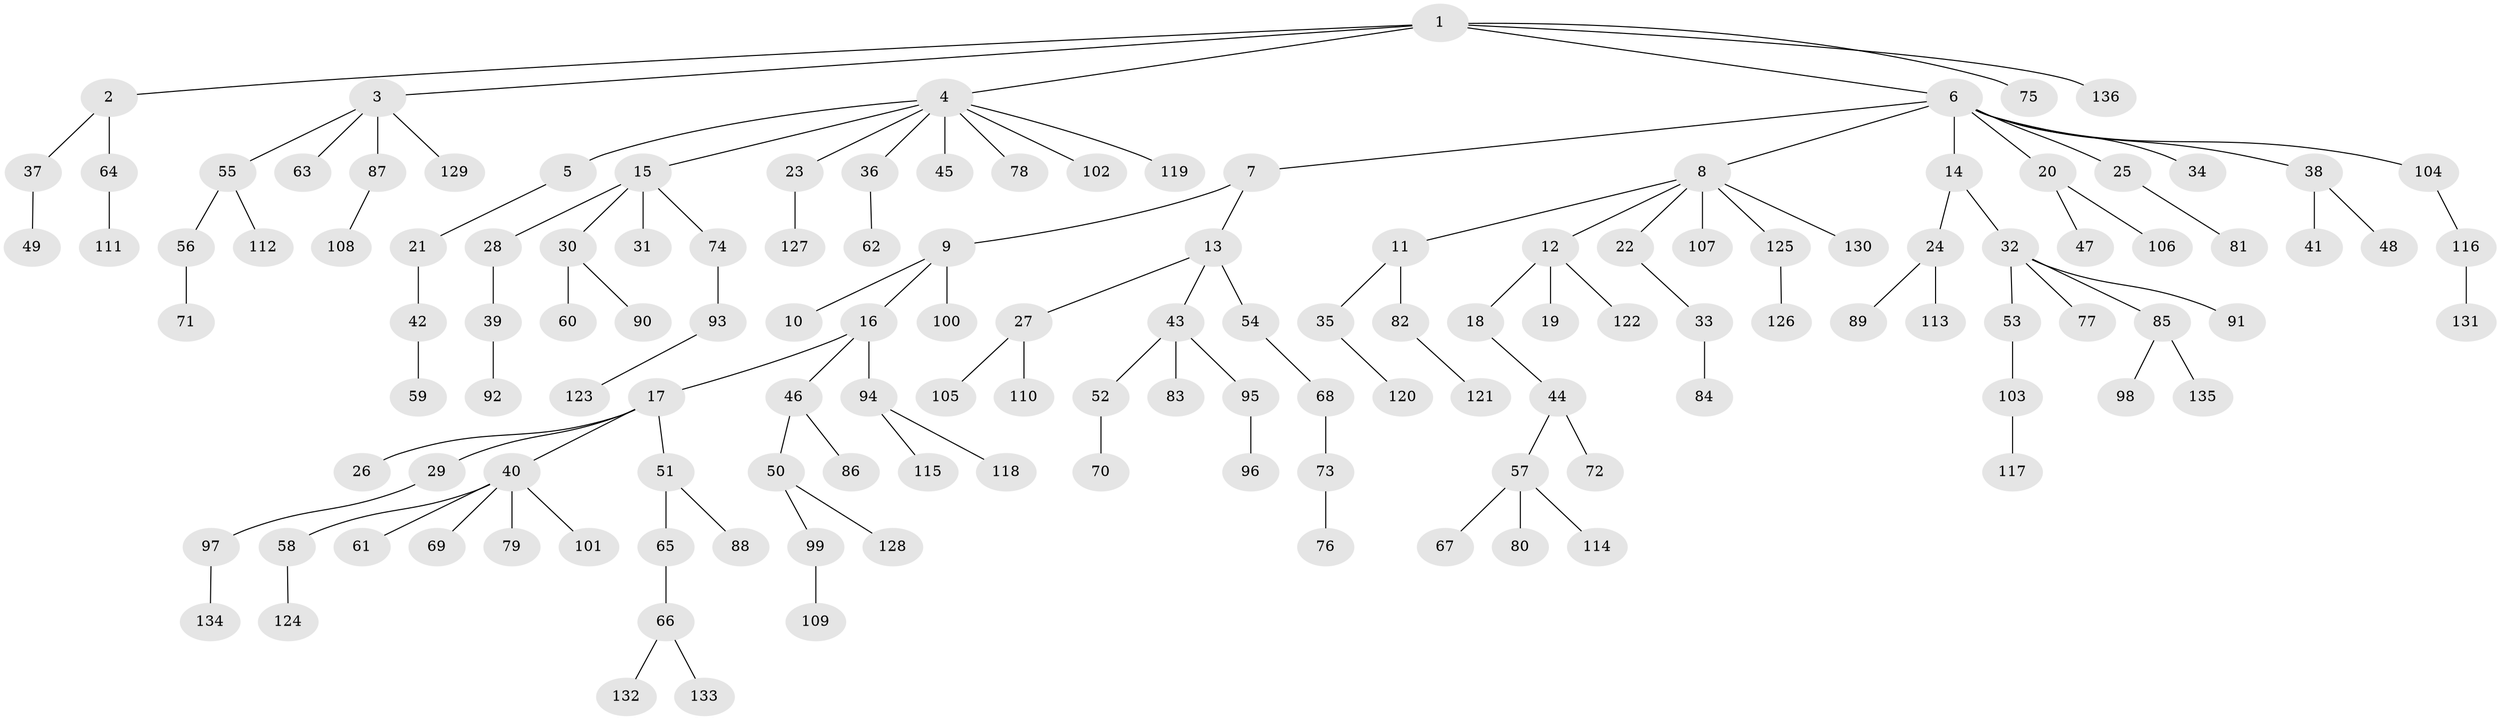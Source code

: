 // coarse degree distribution, {7: 0.029411764705882353, 10: 0.014705882352941176, 1: 0.6176470588235294, 2: 0.19117647058823528, 3: 0.04411764705882353, 4: 0.07352941176470588, 5: 0.014705882352941176, 8: 0.014705882352941176}
// Generated by graph-tools (version 1.1) at 2025/48/03/06/25 01:48:57]
// undirected, 136 vertices, 135 edges
graph export_dot {
graph [start="1"]
  node [color=gray90,style=filled];
  1;
  2;
  3;
  4;
  5;
  6;
  7;
  8;
  9;
  10;
  11;
  12;
  13;
  14;
  15;
  16;
  17;
  18;
  19;
  20;
  21;
  22;
  23;
  24;
  25;
  26;
  27;
  28;
  29;
  30;
  31;
  32;
  33;
  34;
  35;
  36;
  37;
  38;
  39;
  40;
  41;
  42;
  43;
  44;
  45;
  46;
  47;
  48;
  49;
  50;
  51;
  52;
  53;
  54;
  55;
  56;
  57;
  58;
  59;
  60;
  61;
  62;
  63;
  64;
  65;
  66;
  67;
  68;
  69;
  70;
  71;
  72;
  73;
  74;
  75;
  76;
  77;
  78;
  79;
  80;
  81;
  82;
  83;
  84;
  85;
  86;
  87;
  88;
  89;
  90;
  91;
  92;
  93;
  94;
  95;
  96;
  97;
  98;
  99;
  100;
  101;
  102;
  103;
  104;
  105;
  106;
  107;
  108;
  109;
  110;
  111;
  112;
  113;
  114;
  115;
  116;
  117;
  118;
  119;
  120;
  121;
  122;
  123;
  124;
  125;
  126;
  127;
  128;
  129;
  130;
  131;
  132;
  133;
  134;
  135;
  136;
  1 -- 2;
  1 -- 3;
  1 -- 4;
  1 -- 6;
  1 -- 75;
  1 -- 136;
  2 -- 37;
  2 -- 64;
  3 -- 55;
  3 -- 63;
  3 -- 87;
  3 -- 129;
  4 -- 5;
  4 -- 15;
  4 -- 23;
  4 -- 36;
  4 -- 45;
  4 -- 78;
  4 -- 102;
  4 -- 119;
  5 -- 21;
  6 -- 7;
  6 -- 8;
  6 -- 14;
  6 -- 20;
  6 -- 25;
  6 -- 34;
  6 -- 38;
  6 -- 104;
  7 -- 9;
  7 -- 13;
  8 -- 11;
  8 -- 12;
  8 -- 22;
  8 -- 107;
  8 -- 125;
  8 -- 130;
  9 -- 10;
  9 -- 16;
  9 -- 100;
  11 -- 35;
  11 -- 82;
  12 -- 18;
  12 -- 19;
  12 -- 122;
  13 -- 27;
  13 -- 43;
  13 -- 54;
  14 -- 24;
  14 -- 32;
  15 -- 28;
  15 -- 30;
  15 -- 31;
  15 -- 74;
  16 -- 17;
  16 -- 46;
  16 -- 94;
  17 -- 26;
  17 -- 29;
  17 -- 40;
  17 -- 51;
  18 -- 44;
  20 -- 47;
  20 -- 106;
  21 -- 42;
  22 -- 33;
  23 -- 127;
  24 -- 89;
  24 -- 113;
  25 -- 81;
  27 -- 105;
  27 -- 110;
  28 -- 39;
  29 -- 97;
  30 -- 60;
  30 -- 90;
  32 -- 53;
  32 -- 77;
  32 -- 85;
  32 -- 91;
  33 -- 84;
  35 -- 120;
  36 -- 62;
  37 -- 49;
  38 -- 41;
  38 -- 48;
  39 -- 92;
  40 -- 58;
  40 -- 61;
  40 -- 69;
  40 -- 79;
  40 -- 101;
  42 -- 59;
  43 -- 52;
  43 -- 83;
  43 -- 95;
  44 -- 57;
  44 -- 72;
  46 -- 50;
  46 -- 86;
  50 -- 99;
  50 -- 128;
  51 -- 65;
  51 -- 88;
  52 -- 70;
  53 -- 103;
  54 -- 68;
  55 -- 56;
  55 -- 112;
  56 -- 71;
  57 -- 67;
  57 -- 80;
  57 -- 114;
  58 -- 124;
  64 -- 111;
  65 -- 66;
  66 -- 132;
  66 -- 133;
  68 -- 73;
  73 -- 76;
  74 -- 93;
  82 -- 121;
  85 -- 98;
  85 -- 135;
  87 -- 108;
  93 -- 123;
  94 -- 115;
  94 -- 118;
  95 -- 96;
  97 -- 134;
  99 -- 109;
  103 -- 117;
  104 -- 116;
  116 -- 131;
  125 -- 126;
}
